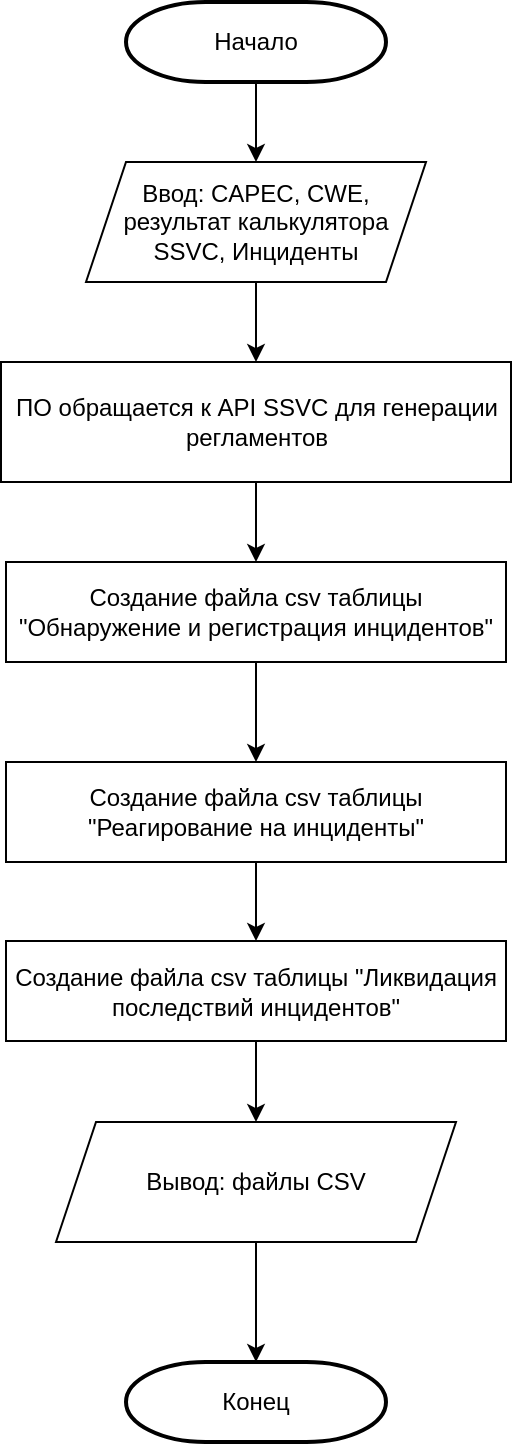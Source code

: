 <mxfile version="24.8.6">
  <diagram name="Страница — 1" id="FZuVYSKQKKseB5JXQPXO">
    <mxGraphModel dx="1290" dy="567" grid="1" gridSize="10" guides="1" tooltips="1" connect="1" arrows="1" fold="1" page="1" pageScale="1" pageWidth="827" pageHeight="1169" math="0" shadow="0">
      <root>
        <mxCell id="0" />
        <mxCell id="1" parent="0" />
        <mxCell id="YAV5CIgd_lY1n8gO6L1_-1" value="" style="edgeStyle=orthogonalEdgeStyle;rounded=0;orthogonalLoop=1;jettySize=auto;html=1;" parent="1" source="YAV5CIgd_lY1n8gO6L1_-2" target="YAV5CIgd_lY1n8gO6L1_-5" edge="1">
          <mxGeometry relative="1" as="geometry" />
        </mxCell>
        <mxCell id="YAV5CIgd_lY1n8gO6L1_-2" value="Начало" style="strokeWidth=2;html=1;shape=mxgraph.flowchart.terminator;whiteSpace=wrap;" parent="1" vertex="1">
          <mxGeometry x="410" y="90" width="130" height="40" as="geometry" />
        </mxCell>
        <mxCell id="YAV5CIgd_lY1n8gO6L1_-3" value="Конец" style="strokeWidth=2;html=1;shape=mxgraph.flowchart.terminator;whiteSpace=wrap;" parent="1" vertex="1">
          <mxGeometry x="410" y="770" width="130" height="40" as="geometry" />
        </mxCell>
        <mxCell id="YAV5CIgd_lY1n8gO6L1_-4" value="" style="edgeStyle=orthogonalEdgeStyle;rounded=0;orthogonalLoop=1;jettySize=auto;html=1;" parent="1" source="YAV5CIgd_lY1n8gO6L1_-5" target="YAV5CIgd_lY1n8gO6L1_-7" edge="1">
          <mxGeometry relative="1" as="geometry" />
        </mxCell>
        <mxCell id="YAV5CIgd_lY1n8gO6L1_-5" value="Ввод: CAPEC, CWE, результат калькулятора SSVC, Инциденты" style="shape=parallelogram;perimeter=parallelogramPerimeter;whiteSpace=wrap;html=1;fixedSize=1;" parent="1" vertex="1">
          <mxGeometry x="390" y="170" width="170" height="60" as="geometry" />
        </mxCell>
        <mxCell id="YAV5CIgd_lY1n8gO6L1_-6" value="" style="edgeStyle=orthogonalEdgeStyle;rounded=0;orthogonalLoop=1;jettySize=auto;html=1;" parent="1" source="YAV5CIgd_lY1n8gO6L1_-7" target="YAV5CIgd_lY1n8gO6L1_-9" edge="1">
          <mxGeometry relative="1" as="geometry" />
        </mxCell>
        <mxCell id="YAV5CIgd_lY1n8gO6L1_-7" value="ПО обращается к API SSVC для генерации регламентов" style="rounded=0;whiteSpace=wrap;html=1;" parent="1" vertex="1">
          <mxGeometry x="347.5" y="270" width="255" height="60" as="geometry" />
        </mxCell>
        <mxCell id="YAV5CIgd_lY1n8gO6L1_-14" value="" style="edgeStyle=orthogonalEdgeStyle;rounded=0;orthogonalLoop=1;jettySize=auto;html=1;" parent="1" source="YAV5CIgd_lY1n8gO6L1_-9" target="YAV5CIgd_lY1n8gO6L1_-12" edge="1">
          <mxGeometry relative="1" as="geometry" />
        </mxCell>
        <mxCell id="YAV5CIgd_lY1n8gO6L1_-9" value="Создание файла csv таблицы &quot;Обнаружение и регистрация инцидентов&quot;" style="rounded=0;whiteSpace=wrap;html=1;" parent="1" vertex="1">
          <mxGeometry x="350" y="370" width="250" height="50" as="geometry" />
        </mxCell>
        <mxCell id="YAV5CIgd_lY1n8gO6L1_-10" value="" style="edgeStyle=orthogonalEdgeStyle;rounded=0;orthogonalLoop=1;jettySize=auto;html=1;" parent="1" source="YAV5CIgd_lY1n8gO6L1_-11" target="YAV5CIgd_lY1n8gO6L1_-3" edge="1">
          <mxGeometry relative="1" as="geometry" />
        </mxCell>
        <mxCell id="YAV5CIgd_lY1n8gO6L1_-11" value="Вывод: файлы CSV" style="shape=parallelogram;perimeter=parallelogramPerimeter;whiteSpace=wrap;html=1;fixedSize=1;" parent="1" vertex="1">
          <mxGeometry x="375" y="650" width="200" height="60" as="geometry" />
        </mxCell>
        <mxCell id="YAV5CIgd_lY1n8gO6L1_-15" value="" style="edgeStyle=orthogonalEdgeStyle;rounded=0;orthogonalLoop=1;jettySize=auto;html=1;" parent="1" source="YAV5CIgd_lY1n8gO6L1_-12" target="YAV5CIgd_lY1n8gO6L1_-13" edge="1">
          <mxGeometry relative="1" as="geometry" />
        </mxCell>
        <mxCell id="YAV5CIgd_lY1n8gO6L1_-12" value="Создание файла csv таблицы &quot;Реагирование на инциденты&quot;" style="rounded=0;whiteSpace=wrap;html=1;" parent="1" vertex="1">
          <mxGeometry x="350" y="470" width="250" height="50" as="geometry" />
        </mxCell>
        <mxCell id="YAV5CIgd_lY1n8gO6L1_-16" value="" style="edgeStyle=orthogonalEdgeStyle;rounded=0;orthogonalLoop=1;jettySize=auto;html=1;" parent="1" source="YAV5CIgd_lY1n8gO6L1_-13" target="YAV5CIgd_lY1n8gO6L1_-11" edge="1">
          <mxGeometry relative="1" as="geometry" />
        </mxCell>
        <mxCell id="YAV5CIgd_lY1n8gO6L1_-13" value="Создание файла csv таблицы &quot;Ликвидация последствий инцидентов&quot;" style="rounded=0;whiteSpace=wrap;html=1;" parent="1" vertex="1">
          <mxGeometry x="350" y="559.5" width="250" height="50" as="geometry" />
        </mxCell>
      </root>
    </mxGraphModel>
  </diagram>
</mxfile>
